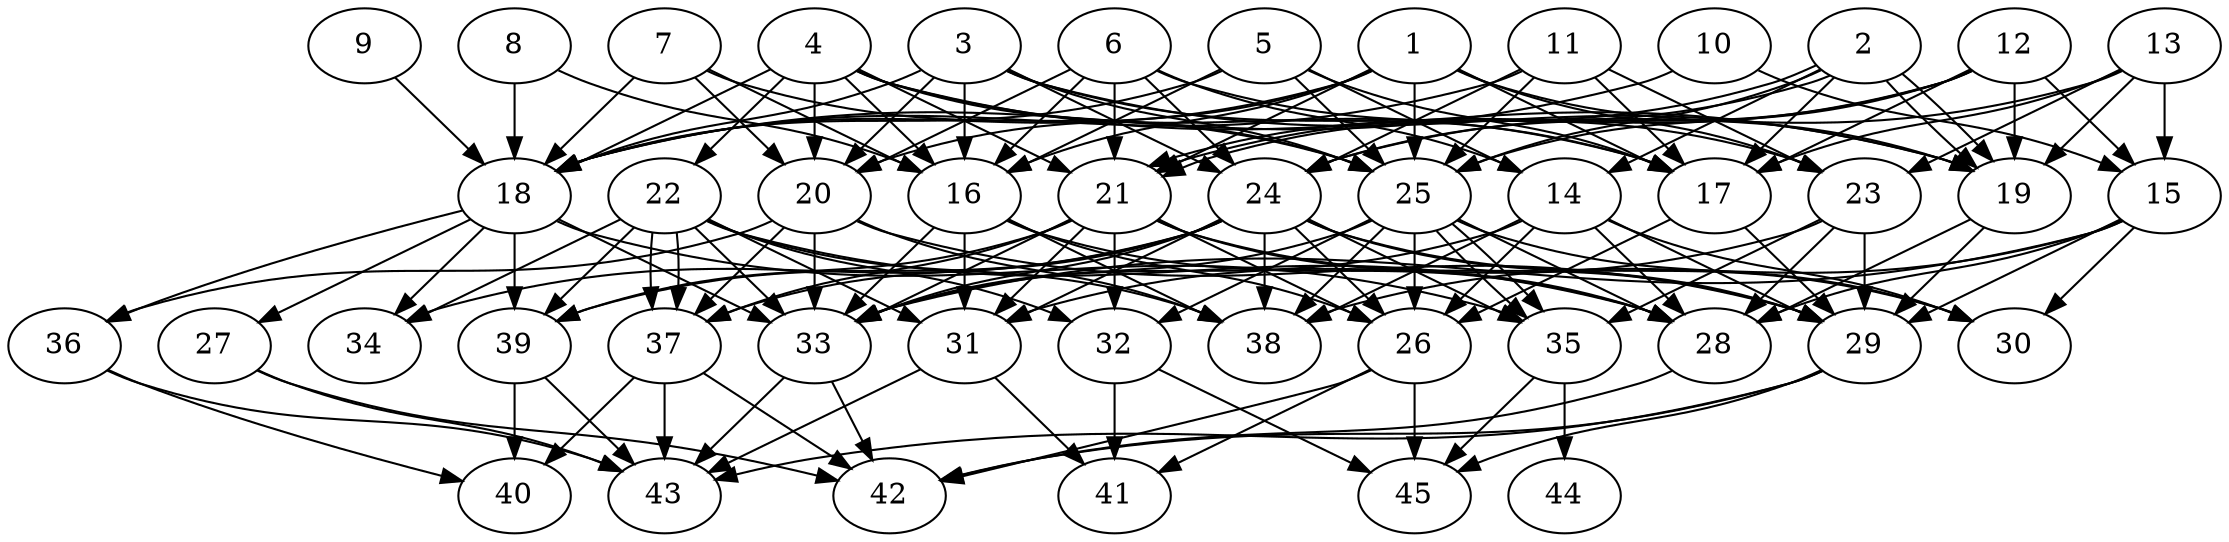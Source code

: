 // DAG automatically generated by daggen at Thu Oct  3 14:07:24 2019
// ./daggen --dot -n 45 --ccr 0.3 --fat 0.7 --regular 0.9 --density 0.7 --mindata 5242880 --maxdata 52428800 
digraph G {
  1 [size="26931200", alpha="0.18", expect_size="8079360"] 
  1 -> 16 [size ="8079360"]
  1 -> 17 [size ="8079360"]
  1 -> 18 [size ="8079360"]
  1 -> 19 [size ="8079360"]
  1 -> 20 [size ="8079360"]
  1 -> 21 [size ="8079360"]
  1 -> 23 [size ="8079360"]
  1 -> 25 [size ="8079360"]
  2 [size="153862827", alpha="0.16", expect_size="46158848"] 
  2 -> 14 [size ="46158848"]
  2 -> 17 [size ="46158848"]
  2 -> 19 [size ="46158848"]
  2 -> 19 [size ="46158848"]
  2 -> 21 [size ="46158848"]
  2 -> 21 [size ="46158848"]
  2 -> 25 [size ="46158848"]
  3 [size="95979520", alpha="0.07", expect_size="28793856"] 
  3 -> 16 [size ="28793856"]
  3 -> 17 [size ="28793856"]
  3 -> 18 [size ="28793856"]
  3 -> 19 [size ="28793856"]
  3 -> 20 [size ="28793856"]
  3 -> 24 [size ="28793856"]
  3 -> 25 [size ="28793856"]
  4 [size="147374080", alpha="0.14", expect_size="44212224"] 
  4 -> 16 [size ="44212224"]
  4 -> 17 [size ="44212224"]
  4 -> 18 [size ="44212224"]
  4 -> 19 [size ="44212224"]
  4 -> 20 [size ="44212224"]
  4 -> 21 [size ="44212224"]
  4 -> 22 [size ="44212224"]
  4 -> 25 [size ="44212224"]
  5 [size="149340160", alpha="0.03", expect_size="44802048"] 
  5 -> 14 [size ="44802048"]
  5 -> 16 [size ="44802048"]
  5 -> 17 [size ="44802048"]
  5 -> 18 [size ="44802048"]
  5 -> 25 [size ="44802048"]
  6 [size="75612160", alpha="0.19", expect_size="22683648"] 
  6 -> 14 [size ="22683648"]
  6 -> 16 [size ="22683648"]
  6 -> 20 [size ="22683648"]
  6 -> 21 [size ="22683648"]
  6 -> 23 [size ="22683648"]
  6 -> 24 [size ="22683648"]
  7 [size="45922987", alpha="0.09", expect_size="13776896"] 
  7 -> 16 [size ="13776896"]
  7 -> 18 [size ="13776896"]
  7 -> 20 [size ="13776896"]
  7 -> 25 [size ="13776896"]
  8 [size="65088853", alpha="0.07", expect_size="19526656"] 
  8 -> 16 [size ="19526656"]
  8 -> 18 [size ="19526656"]
  9 [size="54084267", alpha="0.20", expect_size="16225280"] 
  9 -> 18 [size ="16225280"]
  10 [size="83896320", alpha="0.13", expect_size="25168896"] 
  10 -> 15 [size ="25168896"]
  10 -> 18 [size ="25168896"]
  11 [size="130324480", alpha="0.03", expect_size="39097344"] 
  11 -> 17 [size ="39097344"]
  11 -> 18 [size ="39097344"]
  11 -> 23 [size ="39097344"]
  11 -> 24 [size ="39097344"]
  11 -> 25 [size ="39097344"]
  12 [size="113291947", alpha="0.18", expect_size="33987584"] 
  12 -> 15 [size ="33987584"]
  12 -> 17 [size ="33987584"]
  12 -> 19 [size ="33987584"]
  12 -> 21 [size ="33987584"]
  12 -> 24 [size ="33987584"]
  12 -> 25 [size ="33987584"]
  13 [size="81182720", alpha="0.06", expect_size="24354816"] 
  13 -> 15 [size ="24354816"]
  13 -> 17 [size ="24354816"]
  13 -> 19 [size ="24354816"]
  13 -> 23 [size ="24354816"]
  13 -> 24 [size ="24354816"]
  14 [size="136762027", alpha="0.09", expect_size="41028608"] 
  14 -> 26 [size ="41028608"]
  14 -> 28 [size ="41028608"]
  14 -> 29 [size ="41028608"]
  14 -> 30 [size ="41028608"]
  14 -> 33 [size ="41028608"]
  14 -> 38 [size ="41028608"]
  15 [size="89842347", alpha="0.06", expect_size="26952704"] 
  15 -> 28 [size ="26952704"]
  15 -> 29 [size ="26952704"]
  15 -> 30 [size ="26952704"]
  15 -> 33 [size ="26952704"]
  15 -> 38 [size ="26952704"]
  16 [size="115302400", alpha="0.06", expect_size="34590720"] 
  16 -> 26 [size ="34590720"]
  16 -> 28 [size ="34590720"]
  16 -> 31 [size ="34590720"]
  16 -> 33 [size ="34590720"]
  16 -> 38 [size ="34590720"]
  17 [size="110448640", alpha="0.15", expect_size="33134592"] 
  17 -> 26 [size ="33134592"]
  17 -> 29 [size ="33134592"]
  18 [size="20244480", alpha="0.13", expect_size="6073344"] 
  18 -> 27 [size ="6073344"]
  18 -> 33 [size ="6073344"]
  18 -> 34 [size ="6073344"]
  18 -> 35 [size ="6073344"]
  18 -> 36 [size ="6073344"]
  18 -> 39 [size ="6073344"]
  19 [size="77748907", alpha="0.06", expect_size="23324672"] 
  19 -> 28 [size ="23324672"]
  19 -> 29 [size ="23324672"]
  20 [size="76212907", alpha="0.01", expect_size="22863872"] 
  20 -> 29 [size ="22863872"]
  20 -> 33 [size ="22863872"]
  20 -> 36 [size ="22863872"]
  20 -> 37 [size ="22863872"]
  20 -> 38 [size ="22863872"]
  21 [size="18353493", alpha="0.17", expect_size="5506048"] 
  21 -> 26 [size ="5506048"]
  21 -> 28 [size ="5506048"]
  21 -> 29 [size ="5506048"]
  21 -> 31 [size ="5506048"]
  21 -> 32 [size ="5506048"]
  21 -> 33 [size ="5506048"]
  21 -> 37 [size ="5506048"]
  21 -> 39 [size ="5506048"]
  22 [size="40434347", alpha="0.10", expect_size="12130304"] 
  22 -> 28 [size ="12130304"]
  22 -> 31 [size ="12130304"]
  22 -> 32 [size ="12130304"]
  22 -> 33 [size ="12130304"]
  22 -> 34 [size ="12130304"]
  22 -> 37 [size ="12130304"]
  22 -> 37 [size ="12130304"]
  22 -> 38 [size ="12130304"]
  22 -> 39 [size ="12130304"]
  23 [size="23432533", alpha="0.13", expect_size="7029760"] 
  23 -> 28 [size ="7029760"]
  23 -> 29 [size ="7029760"]
  23 -> 31 [size ="7029760"]
  23 -> 35 [size ="7029760"]
  24 [size="73028267", alpha="0.13", expect_size="21908480"] 
  24 -> 26 [size ="21908480"]
  24 -> 29 [size ="21908480"]
  24 -> 30 [size ="21908480"]
  24 -> 31 [size ="21908480"]
  24 -> 33 [size ="21908480"]
  24 -> 34 [size ="21908480"]
  24 -> 35 [size ="21908480"]
  24 -> 37 [size ="21908480"]
  24 -> 38 [size ="21908480"]
  24 -> 39 [size ="21908480"]
  25 [size="146681173", alpha="0.09", expect_size="44004352"] 
  25 -> 26 [size ="44004352"]
  25 -> 28 [size ="44004352"]
  25 -> 30 [size ="44004352"]
  25 -> 32 [size ="44004352"]
  25 -> 33 [size ="44004352"]
  25 -> 35 [size ="44004352"]
  25 -> 35 [size ="44004352"]
  25 -> 38 [size ="44004352"]
  26 [size="34778453", alpha="0.13", expect_size="10433536"] 
  26 -> 41 [size ="10433536"]
  26 -> 42 [size ="10433536"]
  26 -> 45 [size ="10433536"]
  27 [size="85108053", alpha="0.00", expect_size="25532416"] 
  27 -> 42 [size ="25532416"]
  27 -> 43 [size ="25532416"]
  28 [size="47213227", alpha="0.14", expect_size="14163968"] 
  28 -> 42 [size ="14163968"]
  29 [size="146647040", alpha="0.12", expect_size="43994112"] 
  29 -> 42 [size ="43994112"]
  29 -> 43 [size ="43994112"]
  29 -> 45 [size ="43994112"]
  30 [size="39287467", alpha="0.19", expect_size="11786240"] 
  31 [size="46776320", alpha="0.19", expect_size="14032896"] 
  31 -> 41 [size ="14032896"]
  31 -> 43 [size ="14032896"]
  32 [size="21285547", alpha="0.13", expect_size="6385664"] 
  32 -> 41 [size ="6385664"]
  32 -> 45 [size ="6385664"]
  33 [size="99198293", alpha="0.14", expect_size="29759488"] 
  33 -> 42 [size ="29759488"]
  33 -> 43 [size ="29759488"]
  34 [size="44455253", alpha="0.10", expect_size="13336576"] 
  35 [size="144233813", alpha="0.16", expect_size="43270144"] 
  35 -> 44 [size ="43270144"]
  35 -> 45 [size ="43270144"]
  36 [size="58542080", alpha="0.14", expect_size="17562624"] 
  36 -> 40 [size ="17562624"]
  36 -> 43 [size ="17562624"]
  37 [size="160092160", alpha="0.04", expect_size="48027648"] 
  37 -> 40 [size ="48027648"]
  37 -> 42 [size ="48027648"]
  37 -> 43 [size ="48027648"]
  38 [size="162757973", alpha="0.14", expect_size="48827392"] 
  39 [size="114155520", alpha="0.12", expect_size="34246656"] 
  39 -> 40 [size ="34246656"]
  39 -> 43 [size ="34246656"]
  40 [size="50892800", alpha="0.17", expect_size="15267840"] 
  41 [size="39396693", alpha="0.02", expect_size="11819008"] 
  42 [size="35225600", alpha="0.11", expect_size="10567680"] 
  43 [size="134202027", alpha="0.20", expect_size="40260608"] 
  44 [size="85459627", alpha="0.16", expect_size="25637888"] 
  45 [size="165573973", alpha="0.09", expect_size="49672192"] 
}
